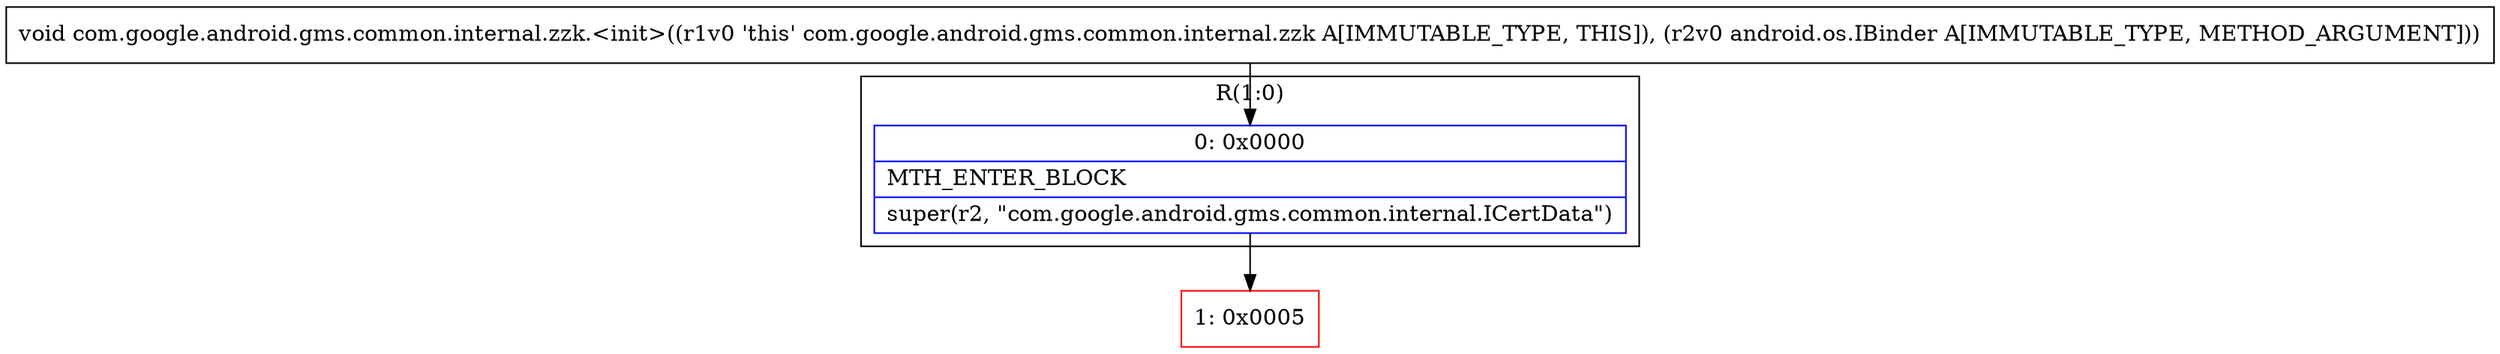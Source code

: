 digraph "CFG forcom.google.android.gms.common.internal.zzk.\<init\>(Landroid\/os\/IBinder;)V" {
subgraph cluster_Region_1833626667 {
label = "R(1:0)";
node [shape=record,color=blue];
Node_0 [shape=record,label="{0\:\ 0x0000|MTH_ENTER_BLOCK\l|super(r2, \"com.google.android.gms.common.internal.ICertData\")\l}"];
}
Node_1 [shape=record,color=red,label="{1\:\ 0x0005}"];
MethodNode[shape=record,label="{void com.google.android.gms.common.internal.zzk.\<init\>((r1v0 'this' com.google.android.gms.common.internal.zzk A[IMMUTABLE_TYPE, THIS]), (r2v0 android.os.IBinder A[IMMUTABLE_TYPE, METHOD_ARGUMENT])) }"];
MethodNode -> Node_0;
Node_0 -> Node_1;
}


